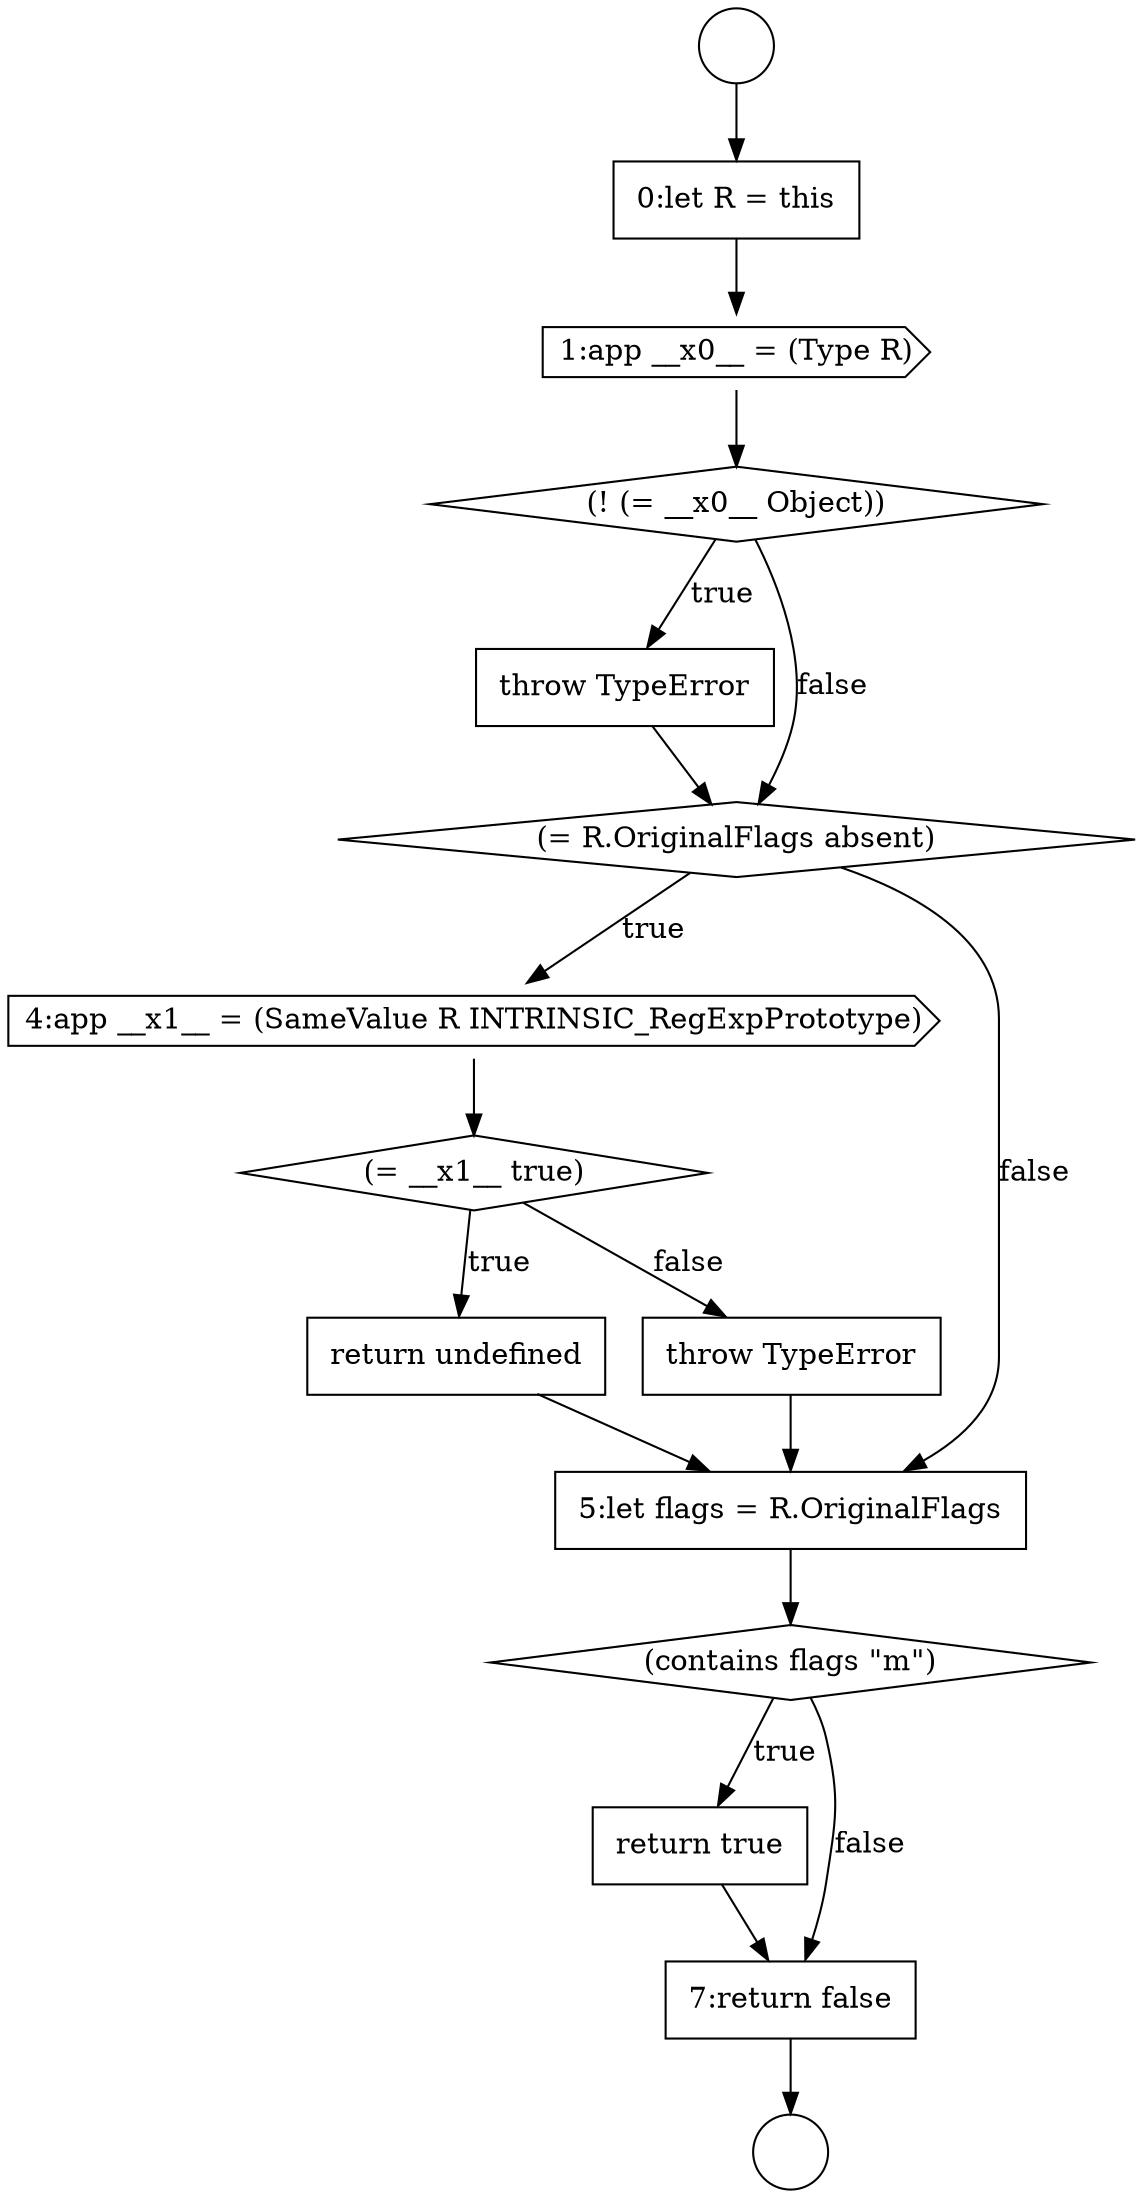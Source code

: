 digraph {
  node14156 [shape=circle label=" " color="black" fillcolor="white" style=filled]
  node14168 [shape=none, margin=0, label=<<font color="black">
    <table border="0" cellborder="1" cellspacing="0" cellpadding="10">
      <tr><td align="left">return true</td></tr>
    </table>
  </font>> color="black" fillcolor="white" style=filled]
  node14164 [shape=none, margin=0, label=<<font color="black">
    <table border="0" cellborder="1" cellspacing="0" cellpadding="10">
      <tr><td align="left">return undefined</td></tr>
    </table>
  </font>> color="black" fillcolor="white" style=filled]
  node14160 [shape=none, margin=0, label=<<font color="black">
    <table border="0" cellborder="1" cellspacing="0" cellpadding="10">
      <tr><td align="left">throw TypeError</td></tr>
    </table>
  </font>> color="black" fillcolor="white" style=filled]
  node14162 [shape=cds, label=<<font color="black">4:app __x1__ = (SameValue R INTRINSIC_RegExpPrototype)</font>> color="black" fillcolor="white" style=filled]
  node14167 [shape=diamond, label=<<font color="black">(contains flags &quot;m&quot;)</font>> color="black" fillcolor="white" style=filled]
  node14163 [shape=diamond, label=<<font color="black">(= __x1__ true)</font>> color="black" fillcolor="white" style=filled]
  node14157 [shape=none, margin=0, label=<<font color="black">
    <table border="0" cellborder="1" cellspacing="0" cellpadding="10">
      <tr><td align="left">0:let R = this</td></tr>
    </table>
  </font>> color="black" fillcolor="white" style=filled]
  node14161 [shape=diamond, label=<<font color="black">(= R.OriginalFlags absent)</font>> color="black" fillcolor="white" style=filled]
  node14166 [shape=none, margin=0, label=<<font color="black">
    <table border="0" cellborder="1" cellspacing="0" cellpadding="10">
      <tr><td align="left">5:let flags = R.OriginalFlags</td></tr>
    </table>
  </font>> color="black" fillcolor="white" style=filled]
  node14169 [shape=none, margin=0, label=<<font color="black">
    <table border="0" cellborder="1" cellspacing="0" cellpadding="10">
      <tr><td align="left">7:return false</td></tr>
    </table>
  </font>> color="black" fillcolor="white" style=filled]
  node14158 [shape=cds, label=<<font color="black">1:app __x0__ = (Type R)</font>> color="black" fillcolor="white" style=filled]
  node14165 [shape=none, margin=0, label=<<font color="black">
    <table border="0" cellborder="1" cellspacing="0" cellpadding="10">
      <tr><td align="left">throw TypeError</td></tr>
    </table>
  </font>> color="black" fillcolor="white" style=filled]
  node14159 [shape=diamond, label=<<font color="black">(! (= __x0__ Object))</font>> color="black" fillcolor="white" style=filled]
  node14155 [shape=circle label=" " color="black" fillcolor="white" style=filled]
  node14164 -> node14166 [ color="black"]
  node14168 -> node14169 [ color="black"]
  node14162 -> node14163 [ color="black"]
  node14167 -> node14168 [label=<<font color="black">true</font>> color="black"]
  node14167 -> node14169 [label=<<font color="black">false</font>> color="black"]
  node14158 -> node14159 [ color="black"]
  node14159 -> node14160 [label=<<font color="black">true</font>> color="black"]
  node14159 -> node14161 [label=<<font color="black">false</font>> color="black"]
  node14160 -> node14161 [ color="black"]
  node14166 -> node14167 [ color="black"]
  node14155 -> node14157 [ color="black"]
  node14169 -> node14156 [ color="black"]
  node14165 -> node14166 [ color="black"]
  node14163 -> node14164 [label=<<font color="black">true</font>> color="black"]
  node14163 -> node14165 [label=<<font color="black">false</font>> color="black"]
  node14161 -> node14162 [label=<<font color="black">true</font>> color="black"]
  node14161 -> node14166 [label=<<font color="black">false</font>> color="black"]
  node14157 -> node14158 [ color="black"]
}
